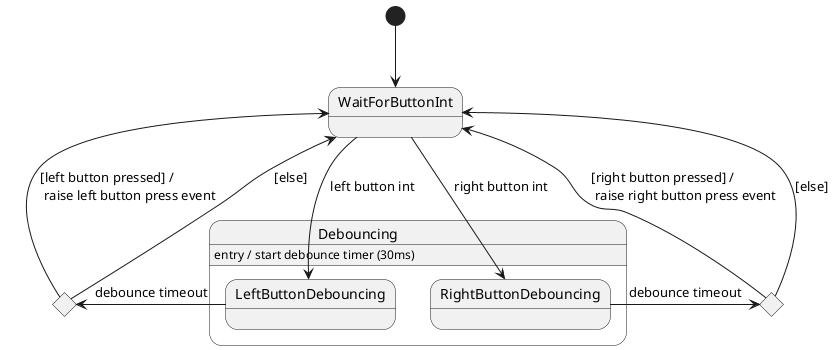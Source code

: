 @startuml buttons-state-diagram
[*] --> WaitForButtonInt
state WaitForButtonInt {
}
state Debouncing {
    Debouncing : entry / start debounce timer (30ms)
    state LeftButtonDebouncing
    state RightButtonDebouncing
}
state LeftButtonDebouncingChoice <<choice>>
state RightButtonDebouncingChoice <<choice>>
WaitForButtonInt -d-> LeftButtonDebouncing : left button int
WaitForButtonInt -d-> RightButtonDebouncing : right button int
LeftButtonDebouncing -l-> LeftButtonDebouncingChoice : debounce timeout
LeftButtonDebouncingChoice -u-> WaitForButtonInt : [left button pressed] / \l raise left button press event
LeftButtonDebouncingChoice -u-> WaitForButtonInt : [else]\l
RightButtonDebouncing -r-> RightButtonDebouncingChoice : debounce timeout
RightButtonDebouncingChoice -u-> WaitForButtonInt : [right button pressed] / \l raise right button press event
RightButtonDebouncingChoice -u-> WaitForButtonInt : [else]
@enduml